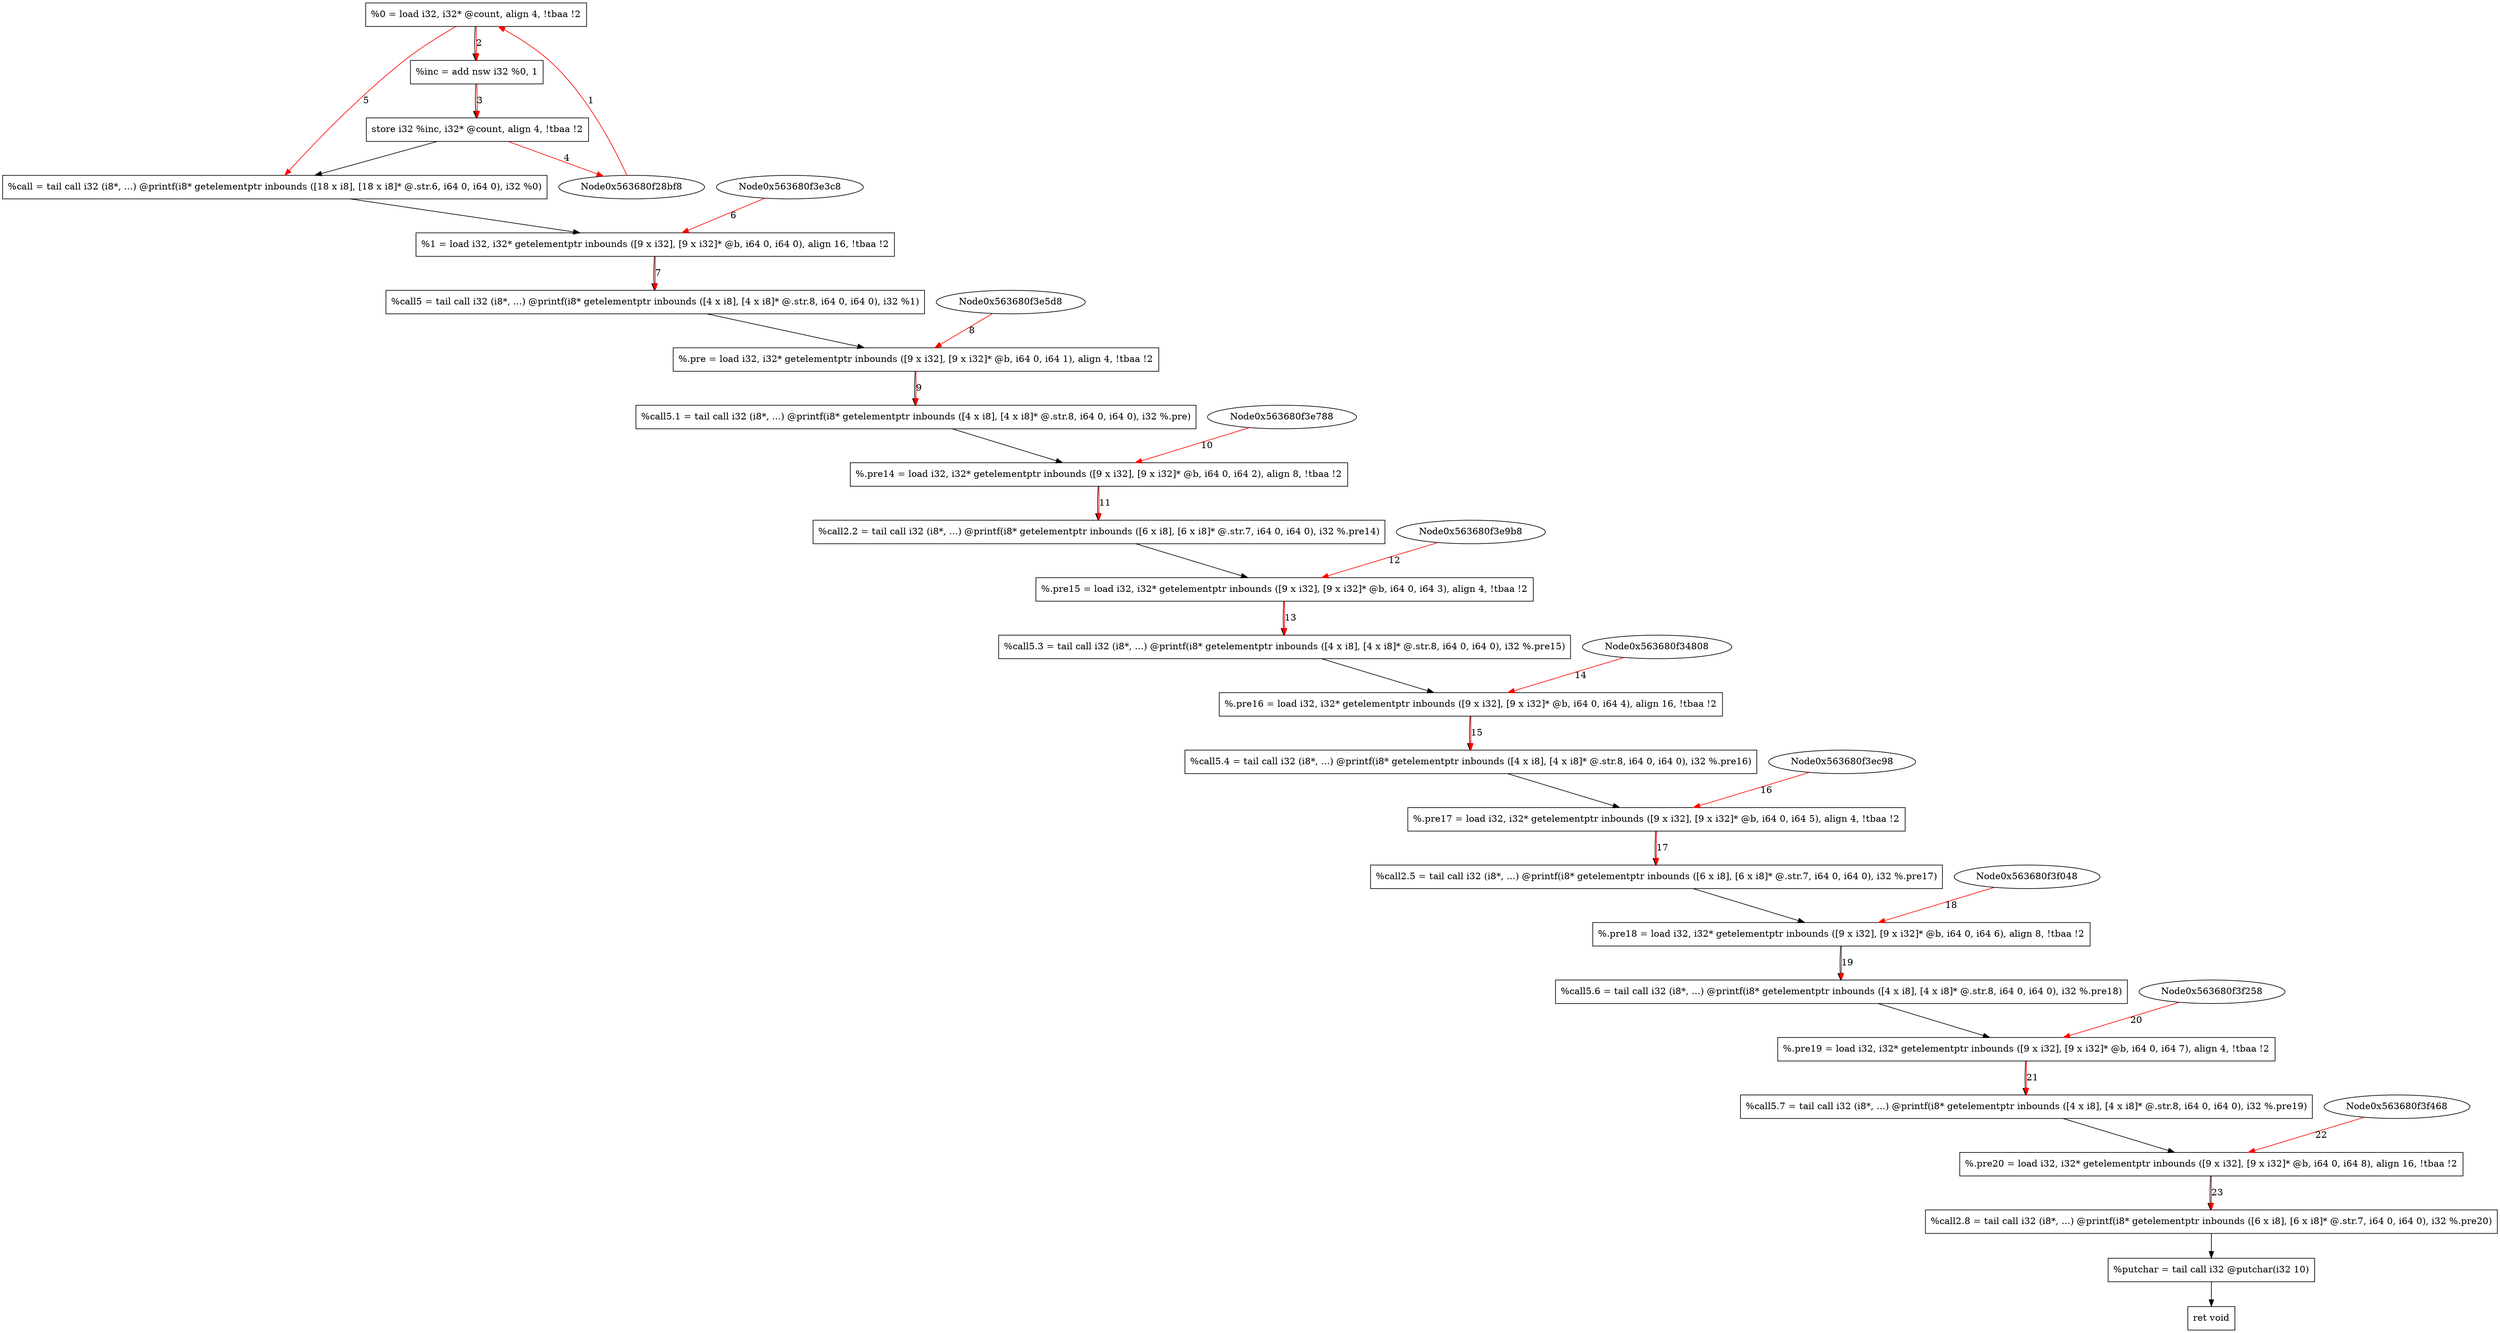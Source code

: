 digraph "CDFG for'func' function" {
	Node0x563680f2eae8[shape=record, label="  %0 = load i32, i32* @count, align 4, !tbaa !2"]
	Node0x563680f3e0f0[shape=record, label="  %inc = add nsw i32 %0, 1"]
	Node0x563680f3e180[shape=record, label="  store i32 %inc, i32* @count, align 4, !tbaa !2"]
	Node0x563680f3e2b8[shape=record, label="  %call = tail call i32 (i8*, ...) @printf(i8* getelementptr inbounds ([18 x i8], [18 x i8]* @.str.6, i64 0, i64 0), i32 %0)"]
	Node0x563680f32db8[shape=record, label="  %1 = load i32, i32* getelementptr inbounds ([9 x i32], [9 x i32]* @b, i64 0, i64 0), align 16, !tbaa !2"]
	Node0x563680f3e4c8[shape=record, label="  %call5 = tail call i32 (i8*, ...) @printf(i8* getelementptr inbounds ([4 x i8], [4 x i8]* @.str.8, i64 0, i64 0), i32 %1)"]
	Node0x563680f2bbd8[shape=record, label="  %.pre = load i32, i32* getelementptr inbounds ([9 x i32], [9 x i32]* @b, i64 0, i64 1), align 4, !tbaa !2"]
	Node0x563680f3e678[shape=record, label="  %call5.1 = tail call i32 (i8*, ...) @printf(i8* getelementptr inbounds ([4 x i8], [4 x i8]* @.str.8, i64 0, i64 0), i32 %.pre)"]
	Node0x563680f2a848[shape=record, label="  %.pre14 = load i32, i32* getelementptr inbounds ([9 x i32], [9 x i32]* @b, i64 0, i64 2), align 8, !tbaa !2"]
	Node0x563680f3e8a8[shape=record, label="  %call2.2 = tail call i32 (i8*, ...) @printf(i8* getelementptr inbounds ([6 x i8], [6 x i8]* @.str.7, i64 0, i64 0), i32 %.pre14)"]
	Node0x563680f2a3c8[shape=record, label="  %.pre15 = load i32, i32* getelementptr inbounds ([9 x i32], [9 x i32]* @b, i64 0, i64 3), align 4, !tbaa !2"]
	Node0x563680f3ea58[shape=record, label="  %call5.3 = tail call i32 (i8*, ...) @printf(i8* getelementptr inbounds ([4 x i8], [4 x i8]* @.str.8, i64 0, i64 0), i32 %.pre15)"]
	Node0x563680f29f08[shape=record, label="  %.pre16 = load i32, i32* getelementptr inbounds ([9 x i32], [9 x i32]* @b, i64 0, i64 4), align 16, !tbaa !2"]
	Node0x563680f3eb88[shape=record, label="  %call5.4 = tail call i32 (i8*, ...) @printf(i8* getelementptr inbounds ([4 x i8], [4 x i8]* @.str.8, i64 0, i64 0), i32 %.pre16)"]
	Node0x563680f3ece8[shape=record, label="  %.pre17 = load i32, i32* getelementptr inbounds ([9 x i32], [9 x i32]* @b, i64 0, i64 5), align 4, !tbaa !2"]
	Node0x563680f3ef38[shape=record, label="  %call2.5 = tail call i32 (i8*, ...) @printf(i8* getelementptr inbounds ([6 x i8], [6 x i8]* @.str.7, i64 0, i64 0), i32 %.pre17)"]
	Node0x563680f3f098[shape=record, label="  %.pre18 = load i32, i32* getelementptr inbounds ([9 x i32], [9 x i32]* @b, i64 0, i64 6), align 8, !tbaa !2"]
	Node0x563680f3f148[shape=record, label="  %call5.6 = tail call i32 (i8*, ...) @printf(i8* getelementptr inbounds ([4 x i8], [4 x i8]* @.str.8, i64 0, i64 0), i32 %.pre18)"]
	Node0x563680f3f2a8[shape=record, label="  %.pre19 = load i32, i32* getelementptr inbounds ([9 x i32], [9 x i32]* @b, i64 0, i64 7), align 4, !tbaa !2"]
	Node0x563680f3f358[shape=record, label="  %call5.7 = tail call i32 (i8*, ...) @printf(i8* getelementptr inbounds ([4 x i8], [4 x i8]* @.str.8, i64 0, i64 0), i32 %.pre19)"]
	Node0x563680f3f4b8[shape=record, label="  %.pre20 = load i32, i32* getelementptr inbounds ([9 x i32], [9 x i32]* @b, i64 0, i64 8), align 16, !tbaa !2"]
	Node0x563680f3f568[shape=record, label="  %call2.8 = tail call i32 (i8*, ...) @printf(i8* getelementptr inbounds ([6 x i8], [6 x i8]* @.str.7, i64 0, i64 0), i32 %.pre20)"]
	Node0x563680f3f7b0[shape=record, label="  %putchar = tail call i32 @putchar(i32 10)"]
	Node0x563680f343d0[shape=record, label="  ret void"]
	Node0x563680f2eae8 -> Node0x563680f3e0f0
	Node0x563680f3e0f0 -> Node0x563680f3e180
	Node0x563680f3e180 -> Node0x563680f3e2b8
	Node0x563680f3e2b8 -> Node0x563680f32db8
	Node0x563680f32db8 -> Node0x563680f3e4c8
	Node0x563680f3e4c8 -> Node0x563680f2bbd8
	Node0x563680f2bbd8 -> Node0x563680f3e678
	Node0x563680f3e678 -> Node0x563680f2a848
	Node0x563680f2a848 -> Node0x563680f3e8a8
	Node0x563680f3e8a8 -> Node0x563680f2a3c8
	Node0x563680f2a3c8 -> Node0x563680f3ea58
	Node0x563680f3ea58 -> Node0x563680f29f08
	Node0x563680f29f08 -> Node0x563680f3eb88
	Node0x563680f3eb88 -> Node0x563680f3ece8
	Node0x563680f3ece8 -> Node0x563680f3ef38
	Node0x563680f3ef38 -> Node0x563680f3f098
	Node0x563680f3f098 -> Node0x563680f3f148
	Node0x563680f3f148 -> Node0x563680f3f2a8
	Node0x563680f3f2a8 -> Node0x563680f3f358
	Node0x563680f3f358 -> Node0x563680f3f4b8
	Node0x563680f3f4b8 -> Node0x563680f3f568
	Node0x563680f3f568 -> Node0x563680f3f7b0
	Node0x563680f3f7b0 -> Node0x563680f343d0
edge [color=red]
	Node0x563680f28bf8 -> Node0x563680f2eae8[label="1"]
	Node0x563680f2eae8 -> Node0x563680f3e0f0[label="2"]
	Node0x563680f3e0f0 -> Node0x563680f3e180[label="3"]
	Node0x563680f3e180 -> Node0x563680f28bf8[label="4"]
	Node0x563680f2eae8 -> Node0x563680f3e2b8[label="5"]
	Node0x563680f3e3c8 -> Node0x563680f32db8[label="6"]
	Node0x563680f32db8 -> Node0x563680f3e4c8[label="7"]
	Node0x563680f3e5d8 -> Node0x563680f2bbd8[label="8"]
	Node0x563680f2bbd8 -> Node0x563680f3e678[label="9"]
	Node0x563680f3e788 -> Node0x563680f2a848[label="10"]
	Node0x563680f2a848 -> Node0x563680f3e8a8[label="11"]
	Node0x563680f3e9b8 -> Node0x563680f2a3c8[label="12"]
	Node0x563680f2a3c8 -> Node0x563680f3ea58[label="13"]
	Node0x563680f34808 -> Node0x563680f29f08[label="14"]
	Node0x563680f29f08 -> Node0x563680f3eb88[label="15"]
	Node0x563680f3ec98 -> Node0x563680f3ece8[label="16"]
	Node0x563680f3ece8 -> Node0x563680f3ef38[label="17"]
	Node0x563680f3f048 -> Node0x563680f3f098[label="18"]
	Node0x563680f3f098 -> Node0x563680f3f148[label="19"]
	Node0x563680f3f258 -> Node0x563680f3f2a8[label="20"]
	Node0x563680f3f2a8 -> Node0x563680f3f358[label="21"]
	Node0x563680f3f468 -> Node0x563680f3f4b8[label="22"]
	Node0x563680f3f4b8 -> Node0x563680f3f568[label="23"]
}
